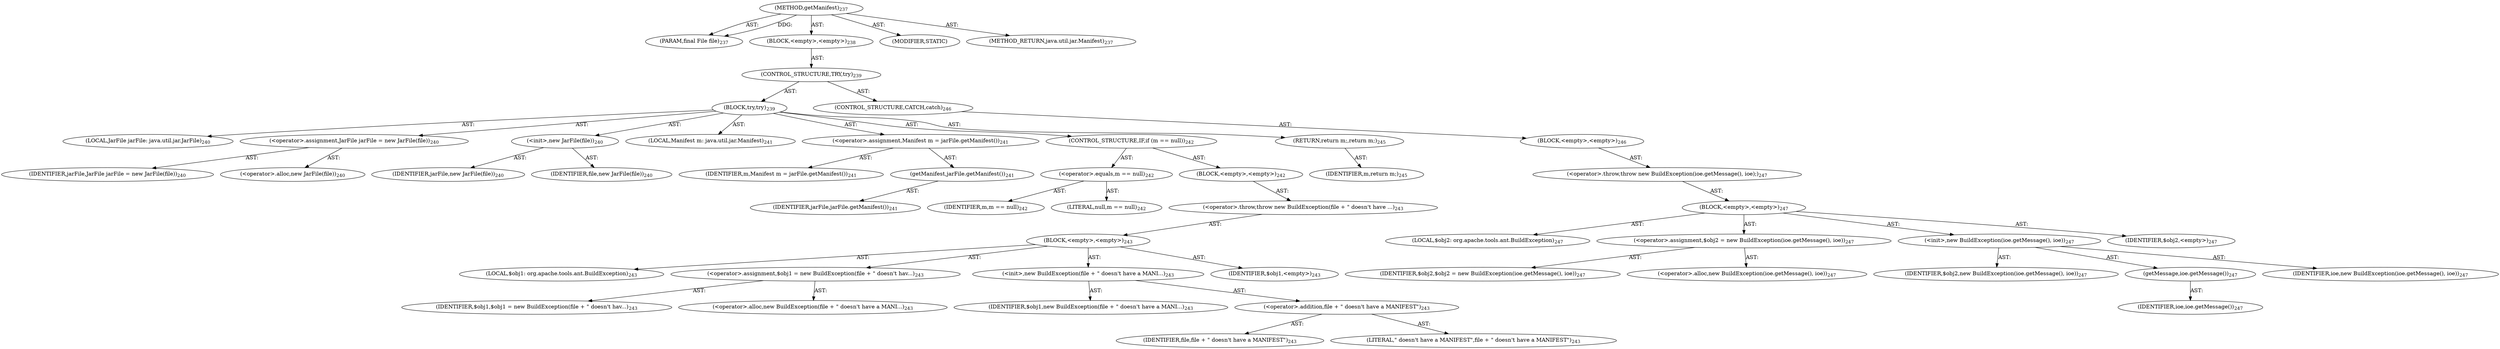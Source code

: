 digraph "getManifest" {  
"111669149702" [label = <(METHOD,getManifest)<SUB>237</SUB>> ]
"115964117007" [label = <(PARAM,final File file)<SUB>237</SUB>> ]
"25769803794" [label = <(BLOCK,&lt;empty&gt;,&lt;empty&gt;)<SUB>238</SUB>> ]
"47244640267" [label = <(CONTROL_STRUCTURE,TRY,try)<SUB>239</SUB>> ]
"25769803795" [label = <(BLOCK,try,try)<SUB>239</SUB>> ]
"94489280537" [label = <(LOCAL,JarFile jarFile: java.util.jar.JarFile)<SUB>240</SUB>> ]
"30064771190" [label = <(&lt;operator&gt;.assignment,JarFile jarFile = new JarFile(file))<SUB>240</SUB>> ]
"68719476852" [label = <(IDENTIFIER,jarFile,JarFile jarFile = new JarFile(file))<SUB>240</SUB>> ]
"30064771191" [label = <(&lt;operator&gt;.alloc,new JarFile(file))<SUB>240</SUB>> ]
"30064771192" [label = <(&lt;init&gt;,new JarFile(file))<SUB>240</SUB>> ]
"68719476853" [label = <(IDENTIFIER,jarFile,new JarFile(file))<SUB>240</SUB>> ]
"68719476854" [label = <(IDENTIFIER,file,new JarFile(file))<SUB>240</SUB>> ]
"94489280538" [label = <(LOCAL,Manifest m: java.util.jar.Manifest)<SUB>241</SUB>> ]
"30064771193" [label = <(&lt;operator&gt;.assignment,Manifest m = jarFile.getManifest())<SUB>241</SUB>> ]
"68719476855" [label = <(IDENTIFIER,m,Manifest m = jarFile.getManifest())<SUB>241</SUB>> ]
"30064771194" [label = <(getManifest,jarFile.getManifest())<SUB>241</SUB>> ]
"68719476856" [label = <(IDENTIFIER,jarFile,jarFile.getManifest())<SUB>241</SUB>> ]
"47244640268" [label = <(CONTROL_STRUCTURE,IF,if (m == null))<SUB>242</SUB>> ]
"30064771195" [label = <(&lt;operator&gt;.equals,m == null)<SUB>242</SUB>> ]
"68719476857" [label = <(IDENTIFIER,m,m == null)<SUB>242</SUB>> ]
"90194313231" [label = <(LITERAL,null,m == null)<SUB>242</SUB>> ]
"25769803796" [label = <(BLOCK,&lt;empty&gt;,&lt;empty&gt;)<SUB>242</SUB>> ]
"30064771196" [label = <(&lt;operator&gt;.throw,throw new BuildException(file + &quot; doesn't have ...)<SUB>243</SUB>> ]
"25769803797" [label = <(BLOCK,&lt;empty&gt;,&lt;empty&gt;)<SUB>243</SUB>> ]
"94489280539" [label = <(LOCAL,$obj1: org.apache.tools.ant.BuildException)<SUB>243</SUB>> ]
"30064771197" [label = <(&lt;operator&gt;.assignment,$obj1 = new BuildException(file + &quot; doesn't hav...)<SUB>243</SUB>> ]
"68719476858" [label = <(IDENTIFIER,$obj1,$obj1 = new BuildException(file + &quot; doesn't hav...)<SUB>243</SUB>> ]
"30064771198" [label = <(&lt;operator&gt;.alloc,new BuildException(file + &quot; doesn't have a MANI...)<SUB>243</SUB>> ]
"30064771199" [label = <(&lt;init&gt;,new BuildException(file + &quot; doesn't have a MANI...)<SUB>243</SUB>> ]
"68719476859" [label = <(IDENTIFIER,$obj1,new BuildException(file + &quot; doesn't have a MANI...)<SUB>243</SUB>> ]
"30064771200" [label = <(&lt;operator&gt;.addition,file + &quot; doesn't have a MANIFEST&quot;)<SUB>243</SUB>> ]
"68719476860" [label = <(IDENTIFIER,file,file + &quot; doesn't have a MANIFEST&quot;)<SUB>243</SUB>> ]
"90194313232" [label = <(LITERAL,&quot; doesn't have a MANIFEST&quot;,file + &quot; doesn't have a MANIFEST&quot;)<SUB>243</SUB>> ]
"68719476861" [label = <(IDENTIFIER,$obj1,&lt;empty&gt;)<SUB>243</SUB>> ]
"146028888066" [label = <(RETURN,return m;,return m;)<SUB>245</SUB>> ]
"68719476862" [label = <(IDENTIFIER,m,return m;)<SUB>245</SUB>> ]
"47244640269" [label = <(CONTROL_STRUCTURE,CATCH,catch)<SUB>246</SUB>> ]
"25769803798" [label = <(BLOCK,&lt;empty&gt;,&lt;empty&gt;)<SUB>246</SUB>> ]
"30064771201" [label = <(&lt;operator&gt;.throw,throw new BuildException(ioe.getMessage(), ioe);)<SUB>247</SUB>> ]
"25769803799" [label = <(BLOCK,&lt;empty&gt;,&lt;empty&gt;)<SUB>247</SUB>> ]
"94489280540" [label = <(LOCAL,$obj2: org.apache.tools.ant.BuildException)<SUB>247</SUB>> ]
"30064771202" [label = <(&lt;operator&gt;.assignment,$obj2 = new BuildException(ioe.getMessage(), ioe))<SUB>247</SUB>> ]
"68719476863" [label = <(IDENTIFIER,$obj2,$obj2 = new BuildException(ioe.getMessage(), ioe))<SUB>247</SUB>> ]
"30064771203" [label = <(&lt;operator&gt;.alloc,new BuildException(ioe.getMessage(), ioe))<SUB>247</SUB>> ]
"30064771204" [label = <(&lt;init&gt;,new BuildException(ioe.getMessage(), ioe))<SUB>247</SUB>> ]
"68719476864" [label = <(IDENTIFIER,$obj2,new BuildException(ioe.getMessage(), ioe))<SUB>247</SUB>> ]
"30064771205" [label = <(getMessage,ioe.getMessage())<SUB>247</SUB>> ]
"68719476865" [label = <(IDENTIFIER,ioe,ioe.getMessage())<SUB>247</SUB>> ]
"68719476866" [label = <(IDENTIFIER,ioe,new BuildException(ioe.getMessage(), ioe))<SUB>247</SUB>> ]
"68719476867" [label = <(IDENTIFIER,$obj2,&lt;empty&gt;)<SUB>247</SUB>> ]
"133143986186" [label = <(MODIFIER,STATIC)> ]
"128849018886" [label = <(METHOD_RETURN,java.util.jar.Manifest)<SUB>237</SUB>> ]
  "111669149702" -> "115964117007"  [ label = "AST: "] 
  "111669149702" -> "25769803794"  [ label = "AST: "] 
  "111669149702" -> "133143986186"  [ label = "AST: "] 
  "111669149702" -> "128849018886"  [ label = "AST: "] 
  "25769803794" -> "47244640267"  [ label = "AST: "] 
  "47244640267" -> "25769803795"  [ label = "AST: "] 
  "47244640267" -> "47244640269"  [ label = "AST: "] 
  "25769803795" -> "94489280537"  [ label = "AST: "] 
  "25769803795" -> "30064771190"  [ label = "AST: "] 
  "25769803795" -> "30064771192"  [ label = "AST: "] 
  "25769803795" -> "94489280538"  [ label = "AST: "] 
  "25769803795" -> "30064771193"  [ label = "AST: "] 
  "25769803795" -> "47244640268"  [ label = "AST: "] 
  "25769803795" -> "146028888066"  [ label = "AST: "] 
  "30064771190" -> "68719476852"  [ label = "AST: "] 
  "30064771190" -> "30064771191"  [ label = "AST: "] 
  "30064771192" -> "68719476853"  [ label = "AST: "] 
  "30064771192" -> "68719476854"  [ label = "AST: "] 
  "30064771193" -> "68719476855"  [ label = "AST: "] 
  "30064771193" -> "30064771194"  [ label = "AST: "] 
  "30064771194" -> "68719476856"  [ label = "AST: "] 
  "47244640268" -> "30064771195"  [ label = "AST: "] 
  "47244640268" -> "25769803796"  [ label = "AST: "] 
  "30064771195" -> "68719476857"  [ label = "AST: "] 
  "30064771195" -> "90194313231"  [ label = "AST: "] 
  "25769803796" -> "30064771196"  [ label = "AST: "] 
  "30064771196" -> "25769803797"  [ label = "AST: "] 
  "25769803797" -> "94489280539"  [ label = "AST: "] 
  "25769803797" -> "30064771197"  [ label = "AST: "] 
  "25769803797" -> "30064771199"  [ label = "AST: "] 
  "25769803797" -> "68719476861"  [ label = "AST: "] 
  "30064771197" -> "68719476858"  [ label = "AST: "] 
  "30064771197" -> "30064771198"  [ label = "AST: "] 
  "30064771199" -> "68719476859"  [ label = "AST: "] 
  "30064771199" -> "30064771200"  [ label = "AST: "] 
  "30064771200" -> "68719476860"  [ label = "AST: "] 
  "30064771200" -> "90194313232"  [ label = "AST: "] 
  "146028888066" -> "68719476862"  [ label = "AST: "] 
  "47244640269" -> "25769803798"  [ label = "AST: "] 
  "25769803798" -> "30064771201"  [ label = "AST: "] 
  "30064771201" -> "25769803799"  [ label = "AST: "] 
  "25769803799" -> "94489280540"  [ label = "AST: "] 
  "25769803799" -> "30064771202"  [ label = "AST: "] 
  "25769803799" -> "30064771204"  [ label = "AST: "] 
  "25769803799" -> "68719476867"  [ label = "AST: "] 
  "30064771202" -> "68719476863"  [ label = "AST: "] 
  "30064771202" -> "30064771203"  [ label = "AST: "] 
  "30064771204" -> "68719476864"  [ label = "AST: "] 
  "30064771204" -> "30064771205"  [ label = "AST: "] 
  "30064771204" -> "68719476866"  [ label = "AST: "] 
  "30064771205" -> "68719476865"  [ label = "AST: "] 
  "111669149702" -> "115964117007"  [ label = "DDG: "] 
}
